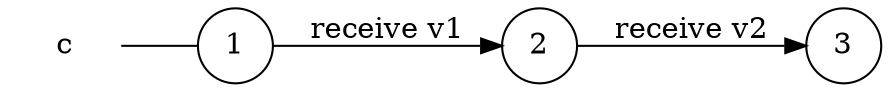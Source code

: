 digraph c {
	rankdir="LR";
	n_0 [label="c", shape="plaintext"];
	n_1 [id="1", shape=circle, label="1"];
	n_0 -> n_1 [arrowhead=none];
	n_2 [id="2", shape=circle, label="3"];
	n_3 [id="3", shape=circle, label="2"];

	n_3 -> n_2 [id="[$e|0]", label="receive v2"];
	n_1 -> n_3 [id="[$e|1]", label="receive v1"];
}
